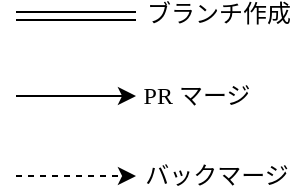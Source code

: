 <mxfile version="12.6.5" type="device"><diagram id="DNWmTKjLmqJoQzG_7WZl" name="line_description"><mxGraphModel dx="1086" dy="869" grid="1" gridSize="10" guides="1" tooltips="1" connect="1" arrows="1" fold="1" page="1" pageScale="1" pageWidth="413" pageHeight="291" math="0" shadow="0"><root><mxCell id="0"/><mxCell id="1" parent="0"/><mxCell id="Q-ddakVaKZGWt7AoesgG-1" value="" style="shape=link;html=1;" parent="1" edge="1"><mxGeometry width="50" height="50" relative="1" as="geometry"><mxPoint x="20" y="40" as="sourcePoint"/><mxPoint x="80" y="40" as="targetPoint"/></mxGeometry></mxCell><mxCell id="Q-ddakVaKZGWt7AoesgG-2" value="ブランチ作成" style="text;html=1;align=center;verticalAlign=middle;resizable=0;points=[];labelBackgroundColor=#ffffff;fontFamily=Tahoma;" parent="Q-ddakVaKZGWt7AoesgG-1" vertex="1" connectable="0"><mxGeometry x="0.275" y="1" relative="1" as="geometry"><mxPoint x="62" as="offset"/></mxGeometry></mxCell><mxCell id="Q-ddakVaKZGWt7AoesgG-3" value="" style="endArrow=classic;html=1;fontFamily=Tahoma;" parent="1" edge="1"><mxGeometry width="50" height="50" relative="1" as="geometry"><mxPoint x="20" y="80" as="sourcePoint"/><mxPoint x="80" y="80" as="targetPoint"/></mxGeometry></mxCell><mxCell id="Q-ddakVaKZGWt7AoesgG-4" value="PR マージ" style="text;html=1;align=center;verticalAlign=middle;resizable=0;points=[];labelBackgroundColor=#ffffff;fontFamily=Tahoma;" parent="Q-ddakVaKZGWt7AoesgG-3" vertex="1" connectable="0"><mxGeometry x="-0.633" y="-1" relative="1" as="geometry"><mxPoint x="79" y="-1" as="offset"/></mxGeometry></mxCell><mxCell id="Q-ddakVaKZGWt7AoesgG-5" value="" style="endArrow=classic;html=1;fontFamily=Tahoma;dashed=1;" parent="1" edge="1"><mxGeometry width="50" height="50" relative="1" as="geometry"><mxPoint x="20" y="120" as="sourcePoint"/><mxPoint x="80" y="120" as="targetPoint"/></mxGeometry></mxCell><mxCell id="Q-ddakVaKZGWt7AoesgG-6" value="バックマージ" style="text;html=1;align=center;verticalAlign=middle;resizable=0;points=[];labelBackgroundColor=#ffffff;fontFamily=Tahoma;" parent="Q-ddakVaKZGWt7AoesgG-5" vertex="1" connectable="0"><mxGeometry x="-0.633" y="-1" relative="1" as="geometry"><mxPoint x="89" y="-1" as="offset"/></mxGeometry></mxCell></root></mxGraphModel></diagram></mxfile>